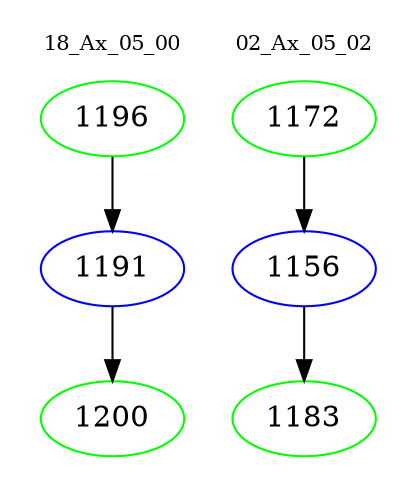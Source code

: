 digraph{
subgraph cluster_0 {
color = white
label = "18_Ax_05_00";
fontsize=10;
T0_1196 [label="1196", color="green"]
T0_1196 -> T0_1191 [color="black"]
T0_1191 [label="1191", color="blue"]
T0_1191 -> T0_1200 [color="black"]
T0_1200 [label="1200", color="green"]
}
subgraph cluster_1 {
color = white
label = "02_Ax_05_02";
fontsize=10;
T1_1172 [label="1172", color="green"]
T1_1172 -> T1_1156 [color="black"]
T1_1156 [label="1156", color="blue"]
T1_1156 -> T1_1183 [color="black"]
T1_1183 [label="1183", color="green"]
}
}
